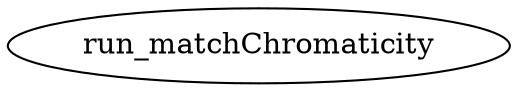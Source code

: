 /* Created by mdot for Matlab */
digraph m2html {

  run_matchChromaticity [URL="run_matchChromaticity.html"];
}